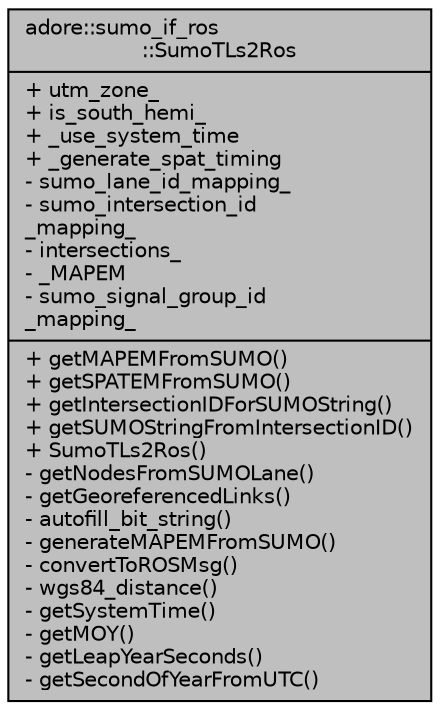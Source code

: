 digraph "adore::sumo_if_ros::SumoTLs2Ros"
{
 // LATEX_PDF_SIZE
  edge [fontname="Helvetica",fontsize="10",labelfontname="Helvetica",labelfontsize="10"];
  node [fontname="Helvetica",fontsize="10",shape=record];
  Node1 [label="{adore::sumo_if_ros\l::SumoTLs2Ros\n|+ utm_zone_\l+ is_south_hemi_\l+ _use_system_time\l+ _generate_spat_timing\l- sumo_lane_id_mapping_\l- sumo_intersection_id\l_mapping_\l- intersections_\l- _MAPEM\l- sumo_signal_group_id\l_mapping_\l|+ getMAPEMFromSUMO()\l+ getSPATEMFromSUMO()\l+ getIntersectionIDForSUMOString()\l+ getSUMOStringFromIntersectionID()\l+ SumoTLs2Ros()\l- getNodesFromSUMOLane()\l- getGeoreferencedLinks()\l- autofill_bit_string()\l- generateMAPEMFromSUMO()\l- convertToROSMsg()\l- wgs84_distance()\l- getSystemTime()\l- getMOY()\l- getLeapYearSeconds()\l- getSecondOfYearFromUTC()\l}",height=0.2,width=0.4,color="black", fillcolor="grey75", style="filled", fontcolor="black",tooltip=" "];
}
